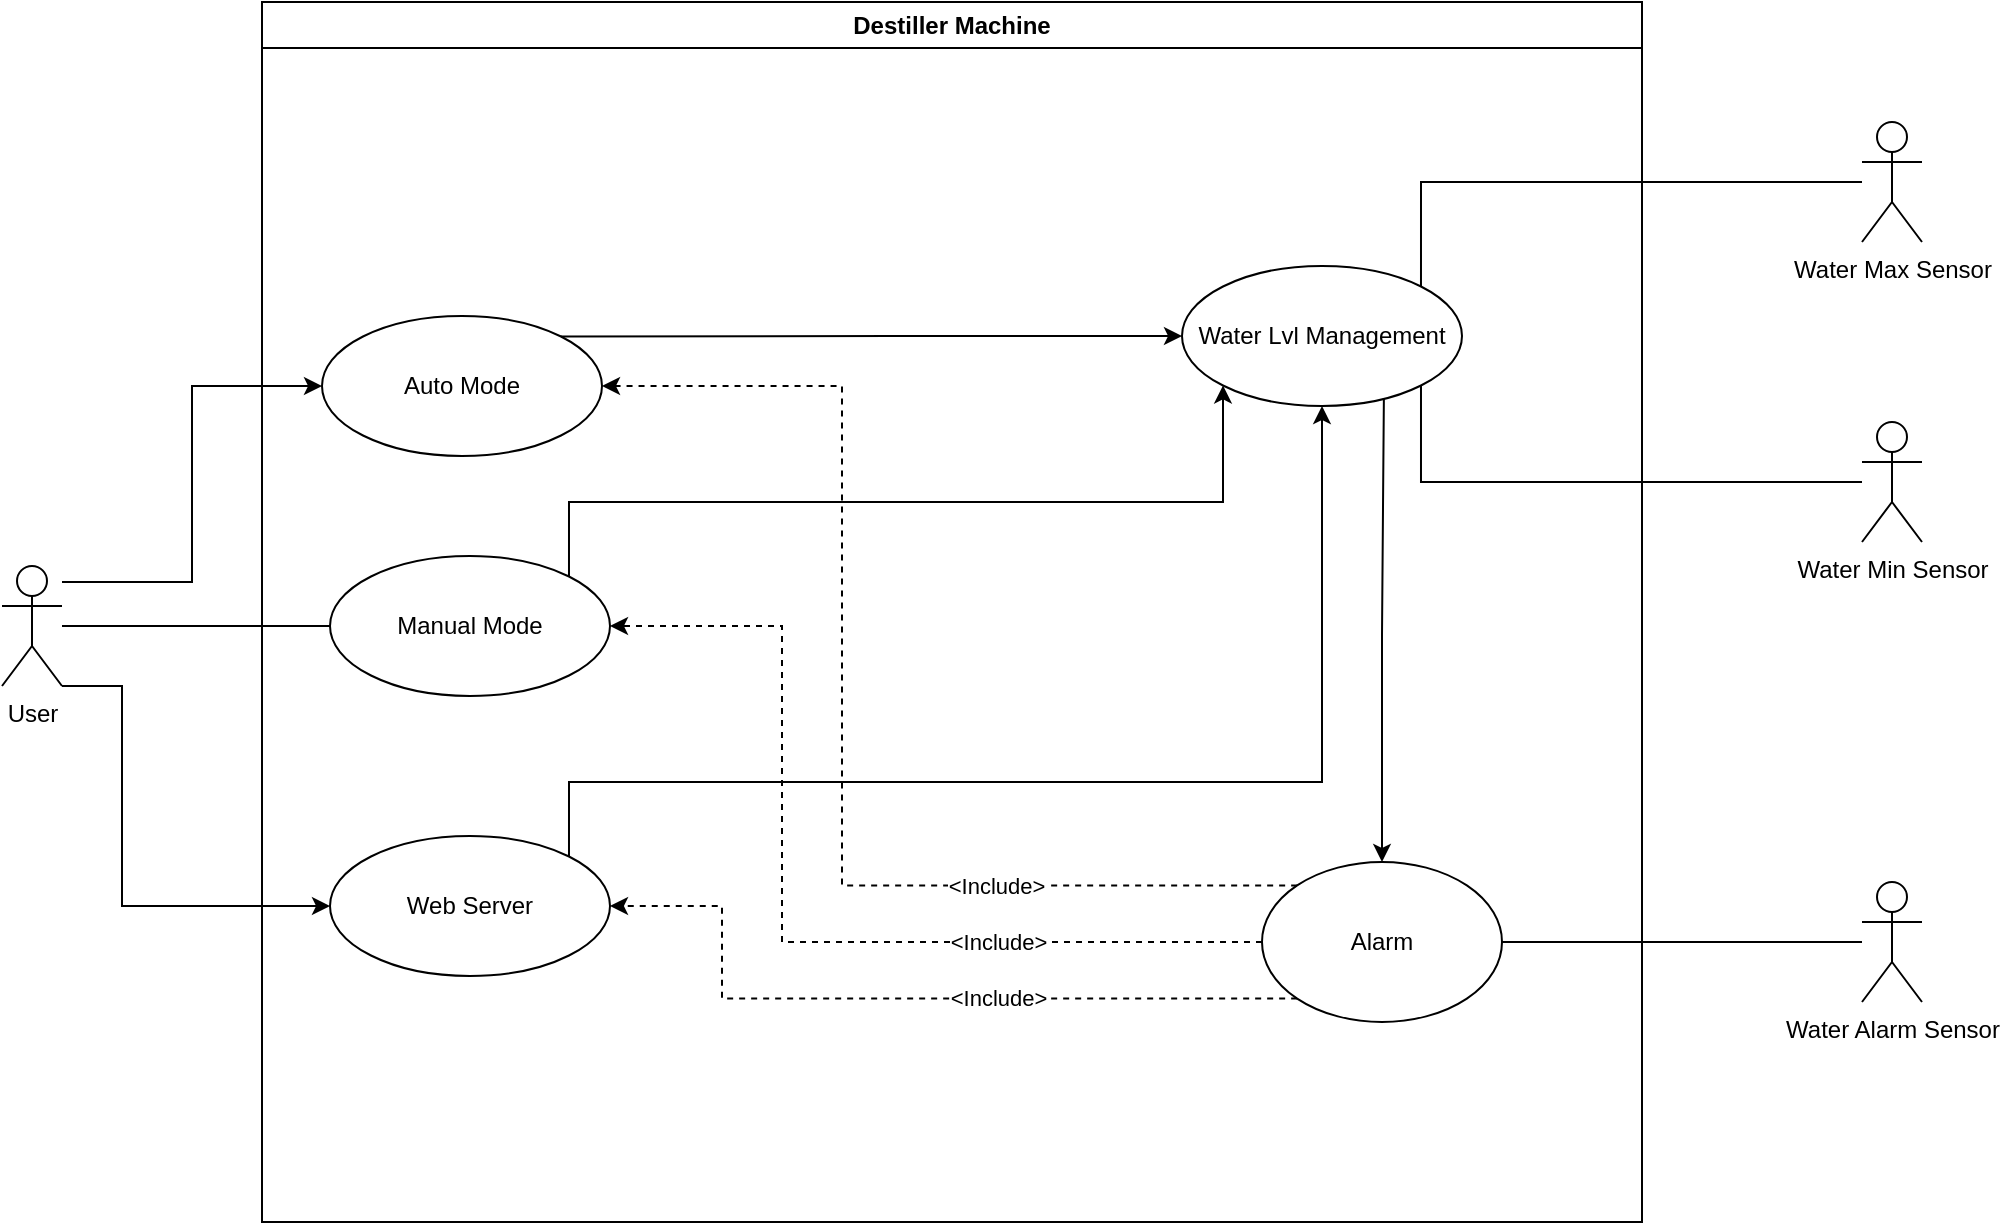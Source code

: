 <mxfile version="24.7.5">
  <diagram name="Page-1" id="02OHLNTuQw8QIuUqoBXK">
    <mxGraphModel dx="1434" dy="844" grid="1" gridSize="10" guides="1" tooltips="1" connect="1" arrows="1" fold="1" page="1" pageScale="1" pageWidth="1920" pageHeight="1200" math="0" shadow="0">
      <root>
        <mxCell id="0" />
        <mxCell id="1" parent="0" />
        <mxCell id="6fuXIlah6um0GtCnstSW-5" value="Destiller Machine" style="swimlane;whiteSpace=wrap;html=1;movable=1;resizable=1;rotatable=1;deletable=1;editable=1;locked=0;connectable=1;container=0;" parent="1" vertex="1">
          <mxGeometry x="250" y="50" width="690" height="610" as="geometry">
            <mxRectangle x="250" y="70" width="140" height="30" as="alternateBounds" />
          </mxGeometry>
        </mxCell>
        <mxCell id="6fuXIlah6um0GtCnstSW-54" style="edgeStyle=orthogonalEdgeStyle;rounded=0;orthogonalLoop=1;jettySize=auto;html=1;entryX=0;entryY=0.5;entryDx=0;entryDy=0;endArrow=none;endFill=0;" parent="6fuXIlah6um0GtCnstSW-5" source="6fuXIlah6um0GtCnstSW-1" target="6fuXIlah6um0GtCnstSW-42" edge="1">
          <mxGeometry relative="1" as="geometry" />
        </mxCell>
        <mxCell id="ko4Hbw_O7ks2pbXp4XgB-4" style="edgeStyle=orthogonalEdgeStyle;rounded=0;orthogonalLoop=1;jettySize=auto;html=1;entryX=0;entryY=0.5;entryDx=0;entryDy=0;" parent="6fuXIlah6um0GtCnstSW-5" source="6fuXIlah6um0GtCnstSW-1" target="6fuXIlah6um0GtCnstSW-4" edge="1">
          <mxGeometry relative="1" as="geometry">
            <Array as="points">
              <mxPoint x="-35" y="290" />
              <mxPoint x="-35" y="192" />
            </Array>
          </mxGeometry>
        </mxCell>
        <mxCell id="ko4Hbw_O7ks2pbXp4XgB-5" style="edgeStyle=orthogonalEdgeStyle;rounded=0;orthogonalLoop=1;jettySize=auto;html=1;exitX=1;exitY=1;exitDx=0;exitDy=0;exitPerimeter=0;entryX=0;entryY=0.5;entryDx=0;entryDy=0;" parent="6fuXIlah6um0GtCnstSW-5" source="6fuXIlah6um0GtCnstSW-1" target="6fuXIlah6um0GtCnstSW-43" edge="1">
          <mxGeometry relative="1" as="geometry">
            <Array as="points">
              <mxPoint x="-70" y="342" />
              <mxPoint x="-70" y="452" />
            </Array>
          </mxGeometry>
        </mxCell>
        <mxCell id="6fuXIlah6um0GtCnstSW-1" value="User" style="shape=umlActor;verticalLabelPosition=bottom;verticalAlign=top;html=1;outlineConnect=0;" parent="6fuXIlah6um0GtCnstSW-5" vertex="1">
          <mxGeometry x="-130" y="282" width="30" height="60" as="geometry" />
        </mxCell>
        <mxCell id="6fuXIlah6um0GtCnstSW-42" value="Manual Mode" style="ellipse;whiteSpace=wrap;html=1;" parent="6fuXIlah6um0GtCnstSW-5" vertex="1">
          <mxGeometry x="34" y="277" width="140" height="70" as="geometry" />
        </mxCell>
        <mxCell id="6fuXIlah6um0GtCnstSW-43" value="Web Server" style="ellipse;whiteSpace=wrap;html=1;" parent="6fuXIlah6um0GtCnstSW-5" vertex="1">
          <mxGeometry x="34" y="417" width="140" height="70" as="geometry" />
        </mxCell>
        <mxCell id="6fuXIlah6um0GtCnstSW-4" value="Auto Mode" style="ellipse;whiteSpace=wrap;html=1;" parent="6fuXIlah6um0GtCnstSW-5" vertex="1">
          <mxGeometry x="30" y="157" width="140" height="70" as="geometry" />
        </mxCell>
        <mxCell id="6fuXIlah6um0GtCnstSW-51" style="edgeStyle=orthogonalEdgeStyle;rounded=0;orthogonalLoop=1;jettySize=auto;html=1;entryX=1;entryY=0;entryDx=0;entryDy=0;endArrow=none;endFill=0;startArrow=classic;startFill=1;" parent="6fuXIlah6um0GtCnstSW-5" source="6fuXIlah6um0GtCnstSW-44" target="6fuXIlah6um0GtCnstSW-4" edge="1">
          <mxGeometry relative="1" as="geometry" />
        </mxCell>
        <mxCell id="6fuXIlah6um0GtCnstSW-52" style="edgeStyle=orthogonalEdgeStyle;rounded=0;orthogonalLoop=1;jettySize=auto;html=1;exitX=0;exitY=1;exitDx=0;exitDy=0;entryX=1;entryY=0;entryDx=0;entryDy=0;startArrow=classic;startFill=1;endArrow=none;endFill=0;" parent="6fuXIlah6um0GtCnstSW-5" source="6fuXIlah6um0GtCnstSW-44" target="6fuXIlah6um0GtCnstSW-42" edge="1">
          <mxGeometry relative="1" as="geometry">
            <Array as="points">
              <mxPoint x="481" y="250" />
              <mxPoint x="154" y="250" />
            </Array>
          </mxGeometry>
        </mxCell>
        <mxCell id="6fuXIlah6um0GtCnstSW-53" style="edgeStyle=orthogonalEdgeStyle;rounded=0;orthogonalLoop=1;jettySize=auto;html=1;entryX=1;entryY=0;entryDx=0;entryDy=0;startArrow=classic;startFill=1;endArrow=none;endFill=0;" parent="6fuXIlah6um0GtCnstSW-5" source="6fuXIlah6um0GtCnstSW-44" target="6fuXIlah6um0GtCnstSW-43" edge="1">
          <mxGeometry relative="1" as="geometry">
            <Array as="points">
              <mxPoint x="530" y="390" />
              <mxPoint x="154" y="390" />
            </Array>
          </mxGeometry>
        </mxCell>
        <mxCell id="6fuXIlah6um0GtCnstSW-44" value="Water Lvl Management" style="ellipse;whiteSpace=wrap;html=1;" parent="6fuXIlah6um0GtCnstSW-5" vertex="1">
          <mxGeometry x="460" y="132" width="140" height="70" as="geometry" />
        </mxCell>
        <mxCell id="6fuXIlah6um0GtCnstSW-47" style="edgeStyle=orthogonalEdgeStyle;rounded=0;orthogonalLoop=1;jettySize=auto;html=1;entryX=1;entryY=1;entryDx=0;entryDy=0;endArrow=none;endFill=0;" parent="6fuXIlah6um0GtCnstSW-5" source="6fuXIlah6um0GtCnstSW-8" target="6fuXIlah6um0GtCnstSW-44" edge="1">
          <mxGeometry relative="1" as="geometry" />
        </mxCell>
        <mxCell id="6fuXIlah6um0GtCnstSW-8" value="Water Min Sensor" style="shape=umlActor;verticalLabelPosition=bottom;verticalAlign=top;html=1;outlineConnect=0;" parent="6fuXIlah6um0GtCnstSW-5" vertex="1">
          <mxGeometry x="800" y="210" width="30" height="60" as="geometry" />
        </mxCell>
        <mxCell id="6fuXIlah6um0GtCnstSW-46" style="edgeStyle=orthogonalEdgeStyle;rounded=0;orthogonalLoop=1;jettySize=auto;html=1;entryX=1;entryY=0;entryDx=0;entryDy=0;endArrow=none;endFill=0;" parent="6fuXIlah6um0GtCnstSW-5" source="6fuXIlah6um0GtCnstSW-10" target="6fuXIlah6um0GtCnstSW-44" edge="1">
          <mxGeometry relative="1" as="geometry" />
        </mxCell>
        <mxCell id="6fuXIlah6um0GtCnstSW-10" value="Water Max Sensor" style="shape=umlActor;verticalLabelPosition=bottom;verticalAlign=top;html=1;outlineConnect=0;" parent="6fuXIlah6um0GtCnstSW-5" vertex="1">
          <mxGeometry x="800" y="60" width="30" height="60" as="geometry" />
        </mxCell>
        <mxCell id="6fuXIlah6um0GtCnstSW-45" style="edgeStyle=orthogonalEdgeStyle;rounded=0;orthogonalLoop=1;jettySize=auto;html=1;entryX=1;entryY=0.5;entryDx=0;entryDy=0;endArrow=none;endFill=0;" parent="6fuXIlah6um0GtCnstSW-5" source="6fuXIlah6um0GtCnstSW-12" target="6fuXIlah6um0GtCnstSW-39" edge="1">
          <mxGeometry relative="1" as="geometry" />
        </mxCell>
        <mxCell id="6fuXIlah6um0GtCnstSW-12" value="Water Alarm Sensor" style="shape=umlActor;verticalLabelPosition=bottom;verticalAlign=top;html=1;outlineConnect=0;" parent="6fuXIlah6um0GtCnstSW-5" vertex="1">
          <mxGeometry x="800" y="440" width="30" height="60" as="geometry" />
        </mxCell>
        <mxCell id="6fuXIlah6um0GtCnstSW-48" style="edgeStyle=orthogonalEdgeStyle;rounded=0;orthogonalLoop=1;jettySize=auto;html=1;entryX=1;entryY=0.5;entryDx=0;entryDy=0;exitX=0;exitY=0;exitDx=0;exitDy=0;startArrow=none;startFill=0;endArrow=classic;endFill=1;dashed=1;" parent="6fuXIlah6um0GtCnstSW-5" source="6fuXIlah6um0GtCnstSW-39" target="6fuXIlah6um0GtCnstSW-4" edge="1">
          <mxGeometry relative="1" as="geometry">
            <Array as="points">
              <mxPoint x="290" y="442" />
              <mxPoint x="290" y="192" />
            </Array>
          </mxGeometry>
        </mxCell>
        <mxCell id="tcUlLG25VOTnAEgbLt3c-2" value="&amp;lt;Include&amp;gt;" style="edgeLabel;html=1;align=center;verticalAlign=middle;resizable=0;points=[];" parent="6fuXIlah6um0GtCnstSW-48" vertex="1" connectable="0">
          <mxGeometry x="-0.494" relative="1" as="geometry">
            <mxPoint as="offset" />
          </mxGeometry>
        </mxCell>
        <mxCell id="6fuXIlah6um0GtCnstSW-49" style="edgeStyle=orthogonalEdgeStyle;rounded=0;orthogonalLoop=1;jettySize=auto;html=1;entryX=1;entryY=0.5;entryDx=0;entryDy=0;startArrow=none;startFill=0;endArrow=classic;endFill=1;dashed=1;" parent="6fuXIlah6um0GtCnstSW-5" source="6fuXIlah6um0GtCnstSW-39" target="6fuXIlah6um0GtCnstSW-42" edge="1">
          <mxGeometry relative="1" as="geometry">
            <Array as="points">
              <mxPoint x="260" y="470" />
              <mxPoint x="260" y="312" />
            </Array>
          </mxGeometry>
        </mxCell>
        <mxCell id="tcUlLG25VOTnAEgbLt3c-3" value="&amp;lt;Include&amp;gt;" style="edgeLabel;html=1;align=center;verticalAlign=middle;resizable=0;points=[];" parent="6fuXIlah6um0GtCnstSW-49" vertex="1" connectable="0">
          <mxGeometry x="-0.452" relative="1" as="geometry">
            <mxPoint as="offset" />
          </mxGeometry>
        </mxCell>
        <mxCell id="6fuXIlah6um0GtCnstSW-50" style="edgeStyle=orthogonalEdgeStyle;rounded=0;orthogonalLoop=1;jettySize=auto;html=1;exitX=0;exitY=1;exitDx=0;exitDy=0;entryX=1;entryY=0.5;entryDx=0;entryDy=0;startArrow=none;startFill=0;endArrow=classic;endFill=1;dashed=1;" parent="6fuXIlah6um0GtCnstSW-5" source="6fuXIlah6um0GtCnstSW-39" target="6fuXIlah6um0GtCnstSW-43" edge="1">
          <mxGeometry relative="1" as="geometry">
            <Array as="points">
              <mxPoint x="230" y="498" />
              <mxPoint x="230" y="452" />
            </Array>
          </mxGeometry>
        </mxCell>
        <mxCell id="tcUlLG25VOTnAEgbLt3c-4" value="&amp;lt;Include&amp;gt;" style="edgeLabel;html=1;align=center;verticalAlign=middle;resizable=0;points=[];" parent="6fuXIlah6um0GtCnstSW-50" vertex="1" connectable="0">
          <mxGeometry x="-0.234" y="-1" relative="1" as="geometry">
            <mxPoint as="offset" />
          </mxGeometry>
        </mxCell>
        <mxCell id="6fuXIlah6um0GtCnstSW-39" value="Alarm" style="ellipse;whiteSpace=wrap;html=1;" parent="6fuXIlah6um0GtCnstSW-5" vertex="1">
          <mxGeometry x="500" y="430" width="120" height="80" as="geometry" />
        </mxCell>
        <mxCell id="tcUlLG25VOTnAEgbLt3c-1" style="edgeStyle=orthogonalEdgeStyle;rounded=0;orthogonalLoop=1;jettySize=auto;html=1;entryX=0.721;entryY=0.943;entryDx=0;entryDy=0;entryPerimeter=0;startArrow=classic;startFill=1;endArrow=none;endFill=0;" parent="6fuXIlah6um0GtCnstSW-5" source="6fuXIlah6um0GtCnstSW-39" target="6fuXIlah6um0GtCnstSW-44" edge="1">
          <mxGeometry relative="1" as="geometry" />
        </mxCell>
      </root>
    </mxGraphModel>
  </diagram>
</mxfile>
